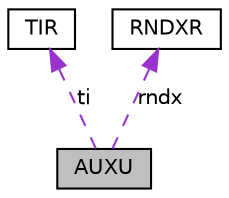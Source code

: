 digraph G
{
  edge [fontname="Helvetica",fontsize="10",labelfontname="Helvetica",labelfontsize="10"];
  node [fontname="Helvetica",fontsize="10",shape=record];
  Node1 [label="AUXU",height=0.2,width=0.4,color="black", fillcolor="grey75", style="filled" fontcolor="black"];
  Node2 -> Node1 [dir=back,color="darkorchid3",fontsize="10",style="dashed",label="ti",fontname="Helvetica"];
  Node2 [label="TIR",height=0.2,width=0.4,color="black", fillcolor="white", style="filled",URL="$structTIR.html"];
  Node3 -> Node1 [dir=back,color="darkorchid3",fontsize="10",style="dashed",label="rndx",fontname="Helvetica"];
  Node3 [label="RNDXR",height=0.2,width=0.4,color="black", fillcolor="white", style="filled",URL="$structRNDXR.html"];
}
